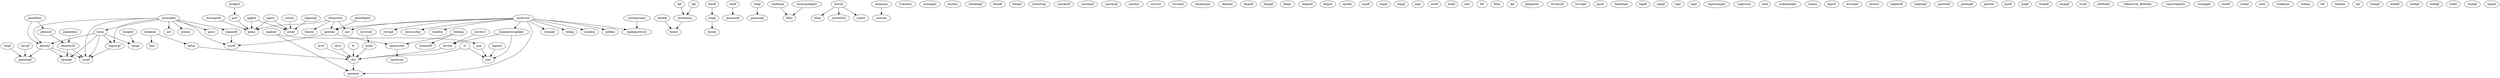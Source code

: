 /* Created by mdot for Matlab */
digraph m2html {
    betabinr -> betar;
  betabinr -> binr;
  betaqf -> bisect;
  betar -> chir;
  bindf -> binpf;
  binpf -> binom;
  boxplot -> range;
  chainstats -> bmstd;
  chainstats -> geweke;
  chainstats -> iact;
  chainstats -> plims;
  chi1pf -> gammapf;
  chi1r -> chir;
  chidf -> gammadf;
  chipf -> gammapf;
  chiqf -> gammaqf;
  chir -> gammar;
  confband -> fillyy;
  cusum -> norqf;
  density -> gammapf;
  density -> iqrange;
  density -> norpf;
  density2d -> iqrange;
  density2d -> norpf;
  fqf -> invbetainc;
  fr -> chir;
  geweke -> nordf;
  geweke -> spectrum0;
  gewekeplot -> geweke;
  hist2d -> hline;
  hist2d -> smooth2d;
  hist2d -> xyplot;
  histp -> density;
  histp -> iqrange;
  histp -> lognorpf;
  histp -> norpf;
  histp -> range;
  hwdiag -> cramerdf;
  hwdiag -> spectrum0;
  hyperpriorupdate -> invchir;
  hyperpriorupdate -> norr;
  invbetainc -> bisect;
  invchi1r -> invchir;
  invchir -> chir;
  invwishr -> wishr;
  lognordf -> nordf;
  lognorpf -> norpf;
  lognorqf -> norqf;
  lognorr -> norr;
  mcmcplot -> acf;
  mcmcplot -> density;
  mcmcplot -> histp;
  mcmcplot -> lognordf;
  mcmcplot -> lognorpf;
  mcmcplot -> lowess;
  mcmcplot -> nordf;
  mcmcplot -> norpf;
  mcmcplot -> pairs;
  mcmcpred -> plims;
  mcmcpredplot -> fillyy;
  mcmcrun -> addbin;
  mcmcrun -> covupd;
  mcmcrun -> gammar;
  mcmcrun -> geweke;
  mcmcrun -> hyperpriorupdate;
  mcmcrun -> iact;
  mcmcrun -> mcmcssfun;
  mcmcrun -> openparstruct;
  mcmcrun -> readbin;
  mcmcrun -> res2par;
  mcmcrun -> rldiag;
  mcmcrun -> savebin;
  meannan -> sumnan;
  mvtr -> chir;
  negbinr -> gammar;
  negbinr -> poir;
  paneldens -> density2d;
  panellims -> density;
  panellims -> plims2d;
  plims2d -> density2d;
  poir -> norr;
  psrf -> plims;
  psrfplot -> psrf;
  qqnor -> norqf;
  qqnor -> plims;
  qqplot -> norqf;
  qqplot -> plims;
  showparams -> openparstruct;
  spectrum0 -> spectrum;
  tqf -> invbetainc;
  tr -> chir;
  tr -> norr;
  wishr -> chir;

    Contents [URL="Contents.html"];
  acf [URL="acf.html"];
  addbin [URL="addbin.html"];
  arimagen [URL="arimagen.html"];
  assifun [URL="assifun.html"];
  betabinpf [URL="betabinpf.html"];
  betabinr [URL="betabinr.html"];
  betadf [URL="betadf.html"];
  betapf [URL="betapf.html"];
  betaqf [URL="betaqf.html"];
  betar [URL="betar.html"];
  bindf [URL="bindf.html"];
  binom [URL="binom.html"];
  binpf [URL="binpf.html"];
  binr [URL="binr.html"];
  bisect [URL="bisect.html"];
  bmstd [URL="bmstd.html"];
  bootstrap [URL="bootstrap.html"];
  boxplot [URL="boxplot.html"];
  cauchydf [URL="cauchydf.html"];
  cauchypf [URL="cauchypf.html"];
  cauchyqf [URL="cauchyqf.html"];
  cauchyr [URL="cauchyr.html"];
  chainstats [URL="chainstats.html"];
  chi1pf [URL="chi1pf.html"];
  chi1r [URL="chi1r.html"];
  chidf [URL="chidf.html"];
  chipf [URL="chipf.html"];
  chiqf [URL="chiqf.html"];
  chir [URL="chir.html"];
  confband [URL="confband.html"];
  cov2cor [URL="cov2cor.html"];
  covcond [URL="covcond.html"];
  covupd [URL="covupd.html"];
  cramerdf [URL="cramerdf.html"];
  cusum [URL="cusum.html"];
  datamerge [URL="datamerge.html"];
  demean [URL="demean.html"];
  density [URL="density.html"];
  density2d [URL="density2d.html"];
  dexpdf [URL="dexpdf.html"];
  dexppf [URL="dexppf.html"];
  dexpr [URL="dexpr.html"];
  elapsed [URL="elapsed.html"];
  ellipse [URL="ellipse.html"];
  epsfile [URL="epsfile.html"];
  expdf [URL="expdf.html"];
  exppf [URL="exppf.html"];
  expqf [URL="expqf.html"];
  expr [URL="expr.html"];
  extdf [URL="extdf.html"];
  extpf [URL="extpf.html"];
  extr [URL="extr.html"];
  fdf [URL="fdf.html"];
  fillxx [URL="fillxx.html"];
  fillyy [URL="fillyy.html"];
  fpf [URL="fpf.html"];
  fqf [URL="fqf.html"];
  fr [URL="fr.html"];
  gammadf [URL="gammadf.html"];
  gammapf [URL="gammapf.html"];
  gammaqf [URL="gammaqf.html"];
  gammar [URL="gammar.html"];
  genperms [URL="genperms.html"];
  geweke [URL="geweke.html"];
  gewekeplot [URL="gewekeplot.html"];
  hist2d [URL="hist2d.html"];
  histp [URL="histp.html"];
  hline [URL="hline.html"];
  hwdiag [URL="hwdiag.html"];
  hyperpriorupdate [URL="hyperpriorupdate.html"];
  iact [URL="iact.html"];
  invbetainc [URL="invbetainc.html"];
  invchi1pf [URL="invchi1pf.html"];
  invchi1r [URL="invchi1r.html"];
  invchipf [URL="invchipf.html"];
  invchir [URL="invchir.html"];
  invwishr [URL="invwishr.html"];
  iqrange [URL="iqrange.html"];
  jacob [URL="jacob.html"];
  loadchain [URL="loadchain.html"];
  logidf [URL="logidf.html"];
  logipf [URL="logipf.html"];
  logir [URL="logir.html"];
  logit [URL="logit.html"];
  lognordf [URL="lognordf.html"];
  lognorpf [URL="lognorpf.html"];
  lognorqf [URL="lognorqf.html"];
  lognorr [URL="lognorr.html"];
  logresample [URL="logresample.html"];
  lowess [URL="lowess.html"];
  lsqlevmar [URL="lsqlevmar.html"];
  mad [URL="mad.html"];
  mahalanobis [URL="mahalanobis.html"];
  mcmcplot [URL="mcmcplot.html"];
  mcmcpred [URL="mcmcpred.html"];
  mcmcpredplot [URL="mcmcpredplot.html"];
  mcmcrun [URL="mcmcrun.html"];
  mcmcssfun [URL="mcmcssfun.html"];
  meannan [URL="meannan.html"];
  means [URL="means.html"];
  mpsrf [URL="mpsrf.html"];
  mvnorpf [URL="mvnorpf.html"];
  mvnorr [URL="mvnorr.html"];
  mvtr [URL="mvtr.html"];
  negbindf [URL="negbindf.html"];
  negbinpf [URL="negbinpf.html"];
  negbinr [URL="negbinr.html"];
  nordf [URL="nordf.html"];
  norpf [URL="norpf.html"];
  norqf [URL="norqf.html"];
  norr [URL="norr.html"];
  openparstruct [URL="openparstruct.html"];
  pairs [URL="pairs.html"];
  paneldens [URL="paneldens.html"];
  panellims [URL="panellims.html"];
  paretodf [URL="paretodf.html"];
  paretopf [URL="paretopf.html"];
  paretor [URL="paretor.html"];
  plims [URL="plims.html"];
  plims2d [URL="plims2d.html"];
  poidf [URL="poidf.html"];
  poipf [URL="poipf.html"];
  poir [URL="poir.html"];
  psrf [URL="psrf.html"];
  psrfplot [URL="psrfplot.html"];
  qqnor [URL="qqnor.html"];
  qqplot [URL="qqplot.html"];
  range [URL="range.html"];
  readbin [URL="readbin.html"];
  recipdf [URL="recipdf.html"];
  recippf [URL="recippf.html"];
  recpf [URL="recpf.html"];
  refModel [URL="refModel.html"];
  reflectivity_fitModel [URL="reflectivity_fitModel.html"];
  removepoints [URL="removepoints.html"];
  res2par [URL="res2par.html"];
  resample [URL="resample.html"];
  rldiag [URL="rldiag.html"];
  rootdf [URL="rootdf.html"];
  rootpf [URL="rootpf.html"];
  rootr [URL="rootr.html"];
  runBayes [URL="runBayes.html"];
  savebin [URL="savebin.html"];
  showparams [URL="showparams.html"];
  smooth2d [URL="smooth2d.html"];
  spectrum [URL="spectrum.html"];
  spectrum0 [URL="spectrum0.html"];
  stdnan [URL="stdnan.html"];
  sumnan [URL="sumnan.html"];
  tdf [URL="tdf.html"];
  textbox [URL="textbox.html"];
  tpf [URL="tpf.html"];
  tqf [URL="tqf.html"];
  tr [URL="tr.html"];
  trianpf [URL="trianpf.html"];
  weibdf [URL="weibdf.html"];
  weibpf [URL="weibpf.html"];
  weibqf [URL="weibqf.html"];
  weibr [URL="weibr.html"];
  wishpf [URL="wishpf.html"];
  wishr [URL="wishr.html"];
  xquad [URL="xquad.html"];
  xyplot [URL="xyplot.html"];
}